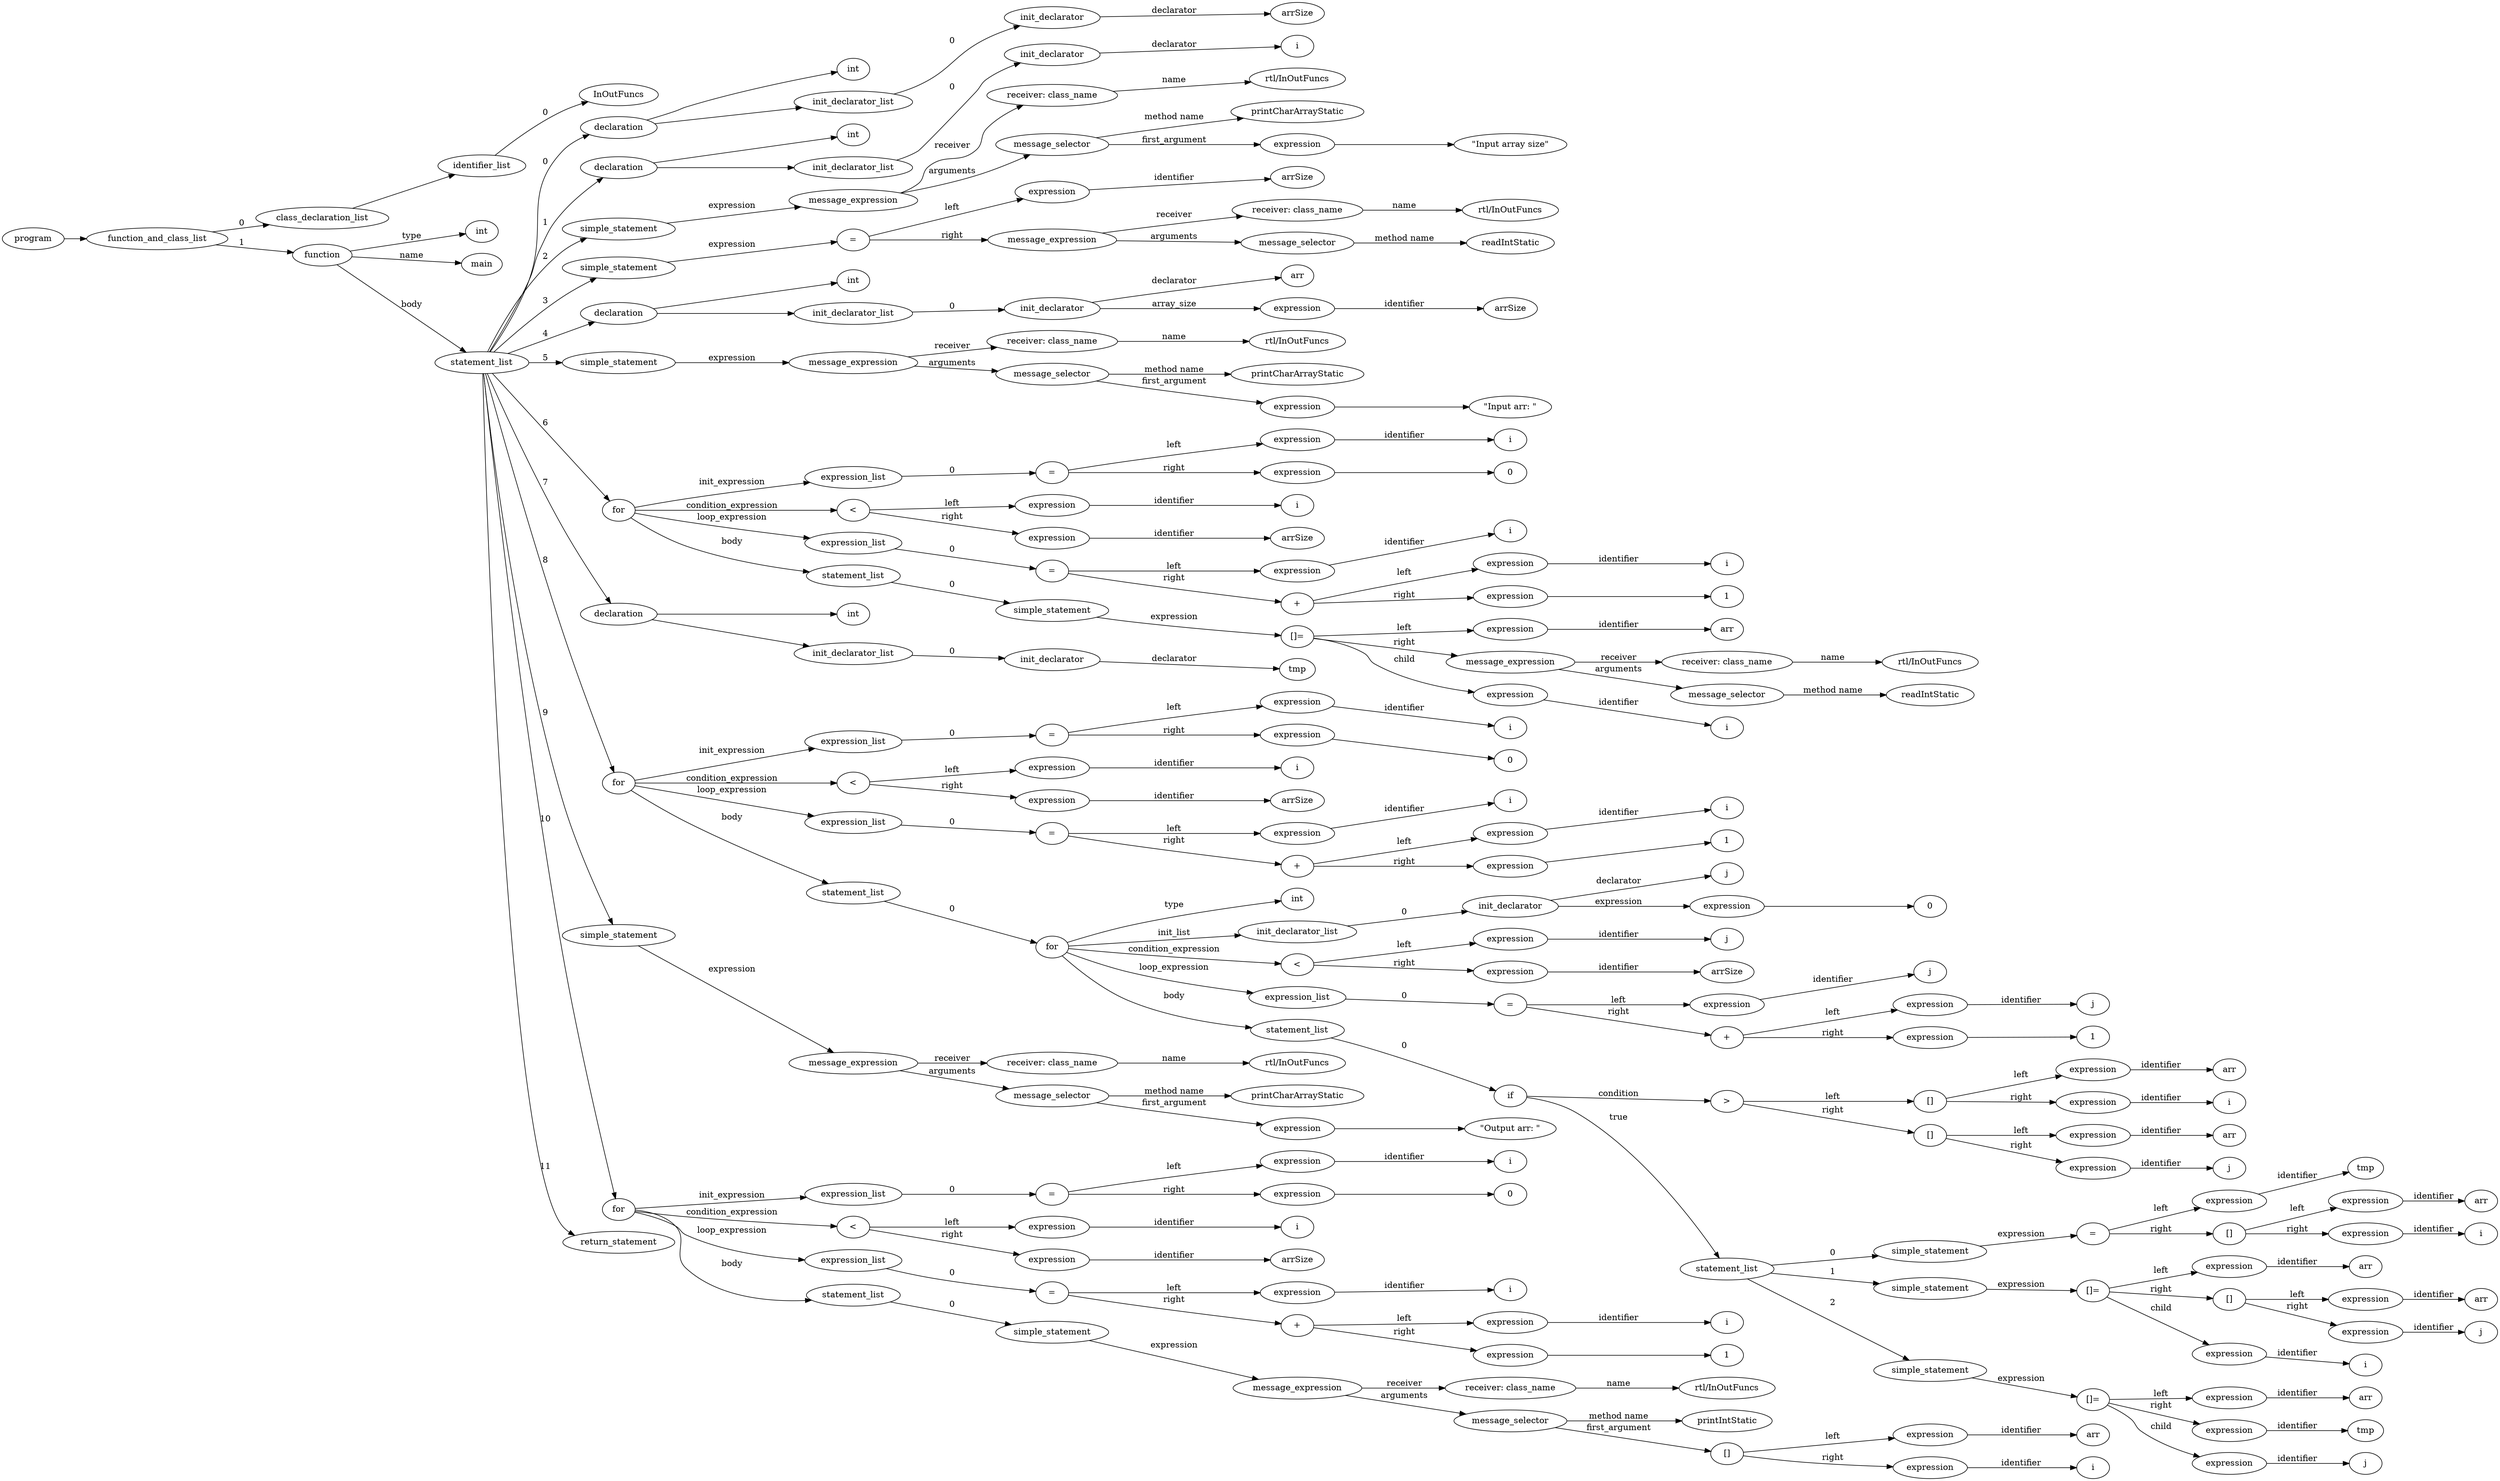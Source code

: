 digraph ObjectiveC { rankdir="LR";
159[label="program"];
159->2;
2[label="function_and_class_list"];
2->1[label="0"];
1[label="class_declaration_list"];
1->0;
0[label="identifier_list"];
0.0 [label="InOutFuncs"];
0->0.0 [label="0"];
2->158[label="1"];
158[label="function"];
158->3[label="type"];
3[label="int"];
158->158.1 [label="name"];
158.1 [label="main"];
158->8[label="body"];
8[label="statement_list"];
8->7[label="0"];
7[label="declaration"];
7->4;
4[label="int"];
7->6;
6[label="init_declarator_list"];
6->5[label="0"];
5[label="init_declarator"];
5.1 [label="arrSize"];
5->5.1[label="declarator"];
8->12[label="1"];
12[label="declaration"];
12->9;
9[label="int"];
12->11;
11[label="init_declarator_list"];
11->10[label="0"];
10[label="init_declarator"];
10.1 [label="i"];
10->10.1[label="declarator"];
8->18[label="2"];
18[label="simple_statement"];
18->17[label="expression"];
17[label="expression"];
17[label="message_expression"];
17->13[label="receiver"];
13[label="receiver: class_name"];
13.1 [label="rtl/InOutFuncs"];
13->13.1 [label="name"];
17->16[label="arguments"];
16[label="message_selector"];
16.1 [label="printCharArrayStatic"];
16->16.1 [label="method name"]; 
16->15[label="first_argument"];
15[label="expression"];
15->14;
14[label=<"Input array size">];
8->24[label="3"];
24[label="simple_statement"];
24->23[label="expression"];
23[label="expression"];
23[label="="];
23->19[label="left"];
19[label="expression"];
19->19.1 [label="identifier"];19.1[label="arrSize"];
23->22[label="right"];
22[label="expression"];
22[label="message_expression"];
22->20[label="receiver"];
20[label="receiver: class_name"];
20.1 [label="rtl/InOutFuncs"];
20->20.1 [label="name"];
22->21[label="arguments"];
21[label="message_selector"];
21.1 [label="readIntStatic"];
21->21.1 [label="method name"]; 
8->29[label="4"];
29[label="declaration"];
29->25;
25[label="int"];
29->28;
28[label="init_declarator_list"];
28->27[label="0"];
27[label="init_declarator"];
27.1 [label="arr"];
27->27.1[label="declarator"];
27->26[label="array_size"];
26[label="expression"];
26->26.1 [label="identifier"];26.1[label="arrSize"];
8->35[label="5"];
35[label="simple_statement"];
35->34[label="expression"];
34[label="expression"];
34[label="message_expression"];
34->30[label="receiver"];
30[label="receiver: class_name"];
30.1 [label="rtl/InOutFuncs"];
30->30.1 [label="name"];
34->33[label="arguments"];
33[label="message_selector"];
33.1 [label="printCharArrayStatic"];
33->33.1 [label="method name"]; 
33->32[label="first_argument"];
32[label="expression"];
32->31;
31[label=<"Input arr: 
">];
8->60[label="6"];
60[label="for"];
60->40[label="init_expression"];
40[label="expression_list"];
40->39[label="0"];
39[label="expression"];
39[label="="];
39->36[label="left"];
36[label="expression"];
36->36.1 [label="identifier"];36.1[label="i"];
39->38[label="right"];
38[label="expression"];
38->37;
37[label="0"];
60->43[label="condition_expression"];
43[label="expression"];
43[label="<"];
43->41[label="left"];
41[label="expression"];
41->41.1 [label="identifier"];41.1[label="i"];
43->42[label="right"];
42[label="expression"];
42->42.1 [label="identifier"];42.1[label="arrSize"];
60->50[label="loop_expression"];
50[label="expression_list"];
50->49[label="0"];
49[label="expression"];
49[label="="];
49->44[label="left"];
44[label="expression"];
44->44.1 [label="identifier"];44.1[label="i"];
49->48[label="right"];
48[label="expression"];
48[label="+"];
48->45[label="left"];
45[label="expression"];
45->45.1 [label="identifier"];45.1[label="i"];
48->47[label="right"];
47[label="expression"];
47->46;
46[label="1"];
60->59[label="body"];
59[label="statement_list"];
59->58[label="0"];
58[label="simple_statement"];
58->57[label="expression"];
57[label="expression"];
57[label="[]="];
57->51[label="left"];
51[label="expression"];
51->51.1 [label="identifier"];51.1[label="arr"];
57->56[label="right"];
56[label="expression"];
56[label="message_expression"];
56->54[label="receiver"];
54[label="receiver: class_name"];
54.1 [label="rtl/InOutFuncs"];
54->54.1 [label="name"];
56->55[label="arguments"];
55[label="message_selector"];
55.1 [label="readIntStatic"];
55->55.1 [label="method name"]; 
57->52[label="child"];
52[label="expression"];
52->52.1 [label="identifier"];52.1[label="i"];
8->64[label="7"];
64[label="declaration"];
64->61;
61[label="int"];
64->63;
63[label="init_declarator_list"];
63->62[label="0"];
62[label="init_declarator"];
62.1 [label="tmp"];
62->62.1[label="declarator"];
8->127[label="8"];
127[label="for"];
127->69[label="init_expression"];
69[label="expression_list"];
69->68[label="0"];
68[label="expression"];
68[label="="];
68->65[label="left"];
65[label="expression"];
65->65.1 [label="identifier"];65.1[label="i"];
68->67[label="right"];
67[label="expression"];
67->66;
66[label="0"];
127->72[label="condition_expression"];
72[label="expression"];
72[label="<"];
72->70[label="left"];
70[label="expression"];
70->70.1 [label="identifier"];70.1[label="i"];
72->71[label="right"];
71[label="expression"];
71->71.1 [label="identifier"];71.1[label="arrSize"];
127->79[label="loop_expression"];
79[label="expression_list"];
79->78[label="0"];
78[label="expression"];
78[label="="];
78->73[label="left"];
73[label="expression"];
73->73.1 [label="identifier"];73.1[label="i"];
78->77[label="right"];
77[label="expression"];
77[label="+"];
77->74[label="left"];
74[label="expression"];
74->74.1 [label="identifier"];74.1[label="i"];
77->76[label="right"];
76[label="expression"];
76->75;
75[label="1"];
127->126[label="body"];
126[label="statement_list"];
126->125[label="0"];
125[label="for"];
125->80[label="type"];
80[label="int"];
125->84[label="init_list"];
84[label="init_declarator_list"];
84->83[label="0"];
83[label="init_declarator"];
83.1 [label="j"];
83->83.1[label="declarator"];
83->82[label="expression"];
82[label="expression"];
82->81;
81[label="0"];
125->87[label="condition_expression"];
87[label="expression"];
87[label="<"];
87->85[label="left"];
85[label="expression"];
85->85.1 [label="identifier"];85.1[label="j"];
87->86[label="right"];
86[label="expression"];
86->86.1 [label="identifier"];86.1[label="arrSize"];
125->94[label="loop_expression"];
94[label="expression_list"];
94->93[label="0"];
93[label="expression"];
93[label="="];
93->88[label="left"];
88[label="expression"];
88->88.1 [label="identifier"];88.1[label="j"];
93->92[label="right"];
92[label="expression"];
92[label="+"];
92->89[label="left"];
89[label="expression"];
89->89.1 [label="identifier"];89.1[label="j"];
92->91[label="right"];
91[label="expression"];
91->90;
90[label="1"];
125->124[label="body"];
124[label="statement_list"];
124->123[label="0"];
123[label="if"];
123->101[label="condition"];
101[label="expression"];
101[label=">"];
101->97[label="left"];
97[label="expression"];
97[label="[]"];
97->95[label="left"];
95[label="expression"];
95->95.1 [label="identifier"];95.1[label="arr"];
97->96[label="right"];
96[label="expression"];
96->96.1 [label="identifier"];96.1[label="i"];
101->100[label="right"];
100[label="expression"];
100[label="[]"];
100->98[label="left"];
98[label="expression"];
98->98.1 [label="identifier"];98.1[label="arr"];
100->99[label="right"];
99[label="expression"];
99->99.1 [label="identifier"];99.1[label="j"];
123->108[label="true"];
108[label="statement_list"];
108->107[label="0"];
107[label="simple_statement"];
107->106[label="expression"];
106[label="expression"];
106[label="="];
106->102[label="left"];
102[label="expression"];
102->102.1 [label="identifier"];102.1[label="tmp"];
106->105[label="right"];
105[label="expression"];
105[label="[]"];
105->103[label="left"];
103[label="expression"];
103->103.1 [label="identifier"];103.1[label="arr"];
105->104[label="right"];
104[label="expression"];
104->104.1 [label="identifier"];104.1[label="i"];
108->116[label="1"];
116[label="simple_statement"];
116->115[label="expression"];
115[label="expression"];
115[label="[]="];
115->109[label="left"];
109[label="expression"];
109->109.1 [label="identifier"];109.1[label="arr"];
115->114[label="right"];
114[label="expression"];
114[label="[]"];
114->112[label="left"];
112[label="expression"];
112->112.1 [label="identifier"];112.1[label="arr"];
114->113[label="right"];
113[label="expression"];
113->113.1 [label="identifier"];113.1[label="j"];
115->110[label="child"];
110[label="expression"];
110->110.1 [label="identifier"];110.1[label="i"];
108->122[label="2"];
122[label="simple_statement"];
122->121[label="expression"];
121[label="expression"];
121[label="[]="];
121->117[label="left"];
117[label="expression"];
117->117.1 [label="identifier"];117.1[label="arr"];
121->120[label="right"];
120[label="expression"];
120->120.1 [label="identifier"];120.1[label="tmp"];
121->118[label="child"];
118[label="expression"];
118->118.1 [label="identifier"];118.1[label="j"];
8->133[label="9"];
133[label="simple_statement"];
133->132[label="expression"];
132[label="expression"];
132[label="message_expression"];
132->128[label="receiver"];
128[label="receiver: class_name"];
128.1 [label="rtl/InOutFuncs"];
128->128.1 [label="name"];
132->131[label="arguments"];
131[label="message_selector"];
131.1 [label="printCharArrayStatic"];
131->131.1 [label="method name"]; 
131->130[label="first_argument"];
130[label="expression"];
130->129;
129[label=<"
Output arr: 
">];
8->157[label="10"];
157[label="for"];
157->138[label="init_expression"];
138[label="expression_list"];
138->137[label="0"];
137[label="expression"];
137[label="="];
137->134[label="left"];
134[label="expression"];
134->134.1 [label="identifier"];134.1[label="i"];
137->136[label="right"];
136[label="expression"];
136->135;
135[label="0"];
157->141[label="condition_expression"];
141[label="expression"];
141[label="<"];
141->139[label="left"];
139[label="expression"];
139->139.1 [label="identifier"];139.1[label="i"];
141->140[label="right"];
140[label="expression"];
140->140.1 [label="identifier"];140.1[label="arrSize"];
157->148[label="loop_expression"];
148[label="expression_list"];
148->147[label="0"];
147[label="expression"];
147[label="="];
147->142[label="left"];
142[label="expression"];
142->142.1 [label="identifier"];142.1[label="i"];
147->146[label="right"];
146[label="expression"];
146[label="+"];
146->143[label="left"];
143[label="expression"];
143->143.1 [label="identifier"];143.1[label="i"];
146->145[label="right"];
145[label="expression"];
145->144;
144[label="1"];
157->156[label="body"];
156[label="statement_list"];
156->155[label="0"];
155[label="simple_statement"];
155->154[label="expression"];
154[label="expression"];
154[label="message_expression"];
154->149[label="receiver"];
149[label="receiver: class_name"];
149.1 [label="rtl/InOutFuncs"];
149->149.1 [label="name"];
154->153[label="arguments"];
153[label="message_selector"];
153.1 [label="printIntStatic"];
153->153.1 [label="method name"]; 
153->152[label="first_argument"];
152[label="expression"];
152[label="[]"];
152->150[label="left"];
150[label="expression"];
150->150.1 [label="identifier"];150.1[label="arr"];
152->151[label="right"];
151[label="expression"];
151->151.1 [label="identifier"];151.1[label="i"];
8->180[label="11"];
180[label="return_statement"];
}
